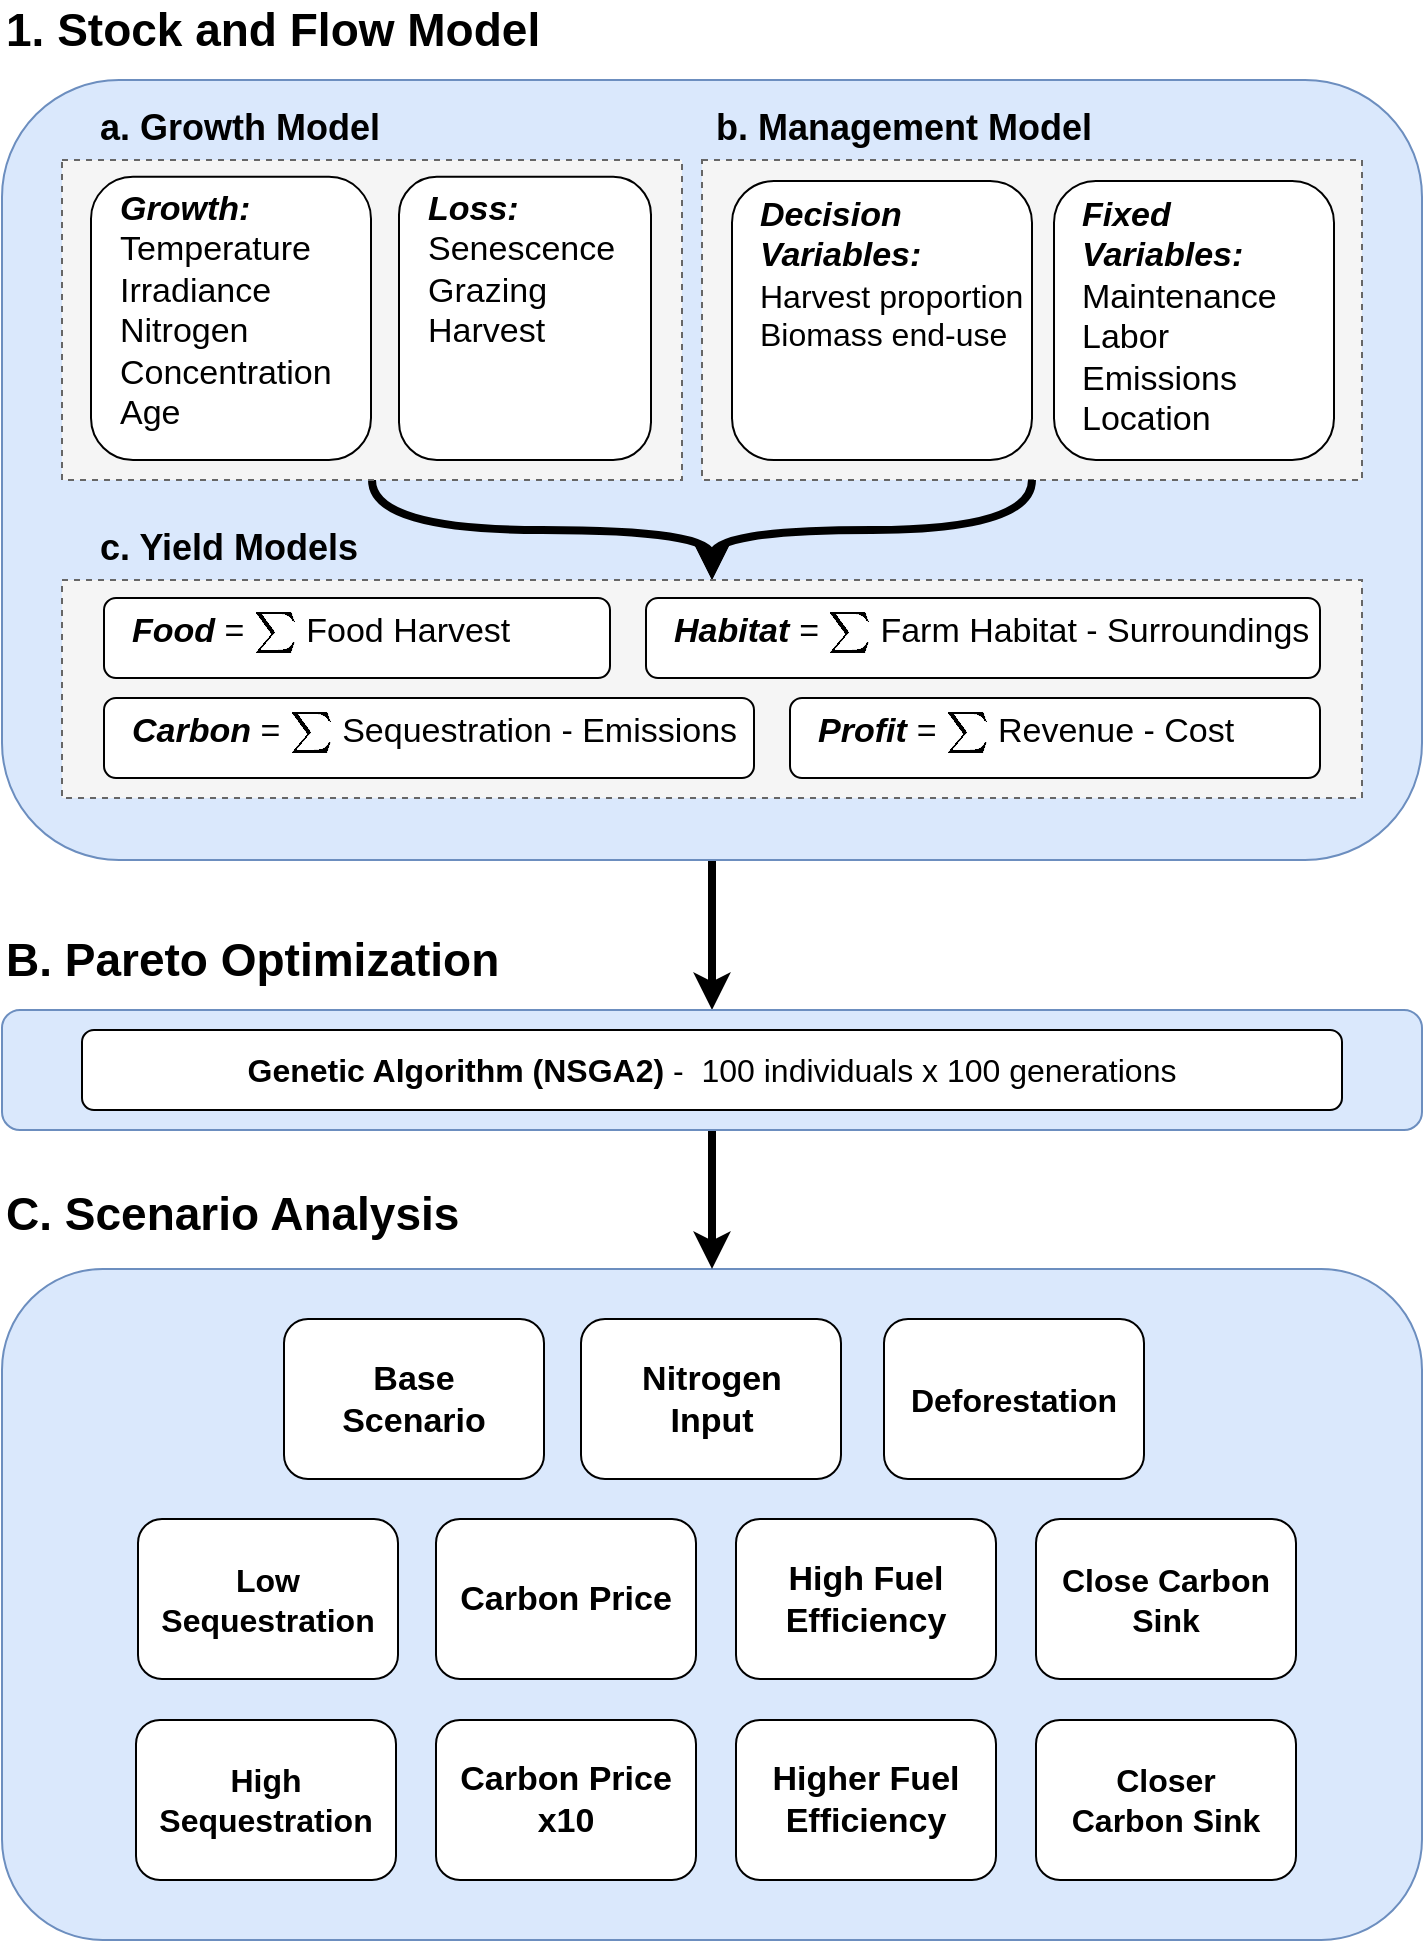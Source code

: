 <mxfile version="18.0.6" type="device"><diagram id="SnETF4j8OjRhtPgm7uCZ" name="Page-1"><mxGraphModel dx="1182" dy="722" grid="1" gridSize="10" guides="1" tooltips="1" connect="1" arrows="1" fold="1" page="1" pageScale="1" pageWidth="827" pageHeight="1169" math="1" shadow="0"><root><mxCell id="0"/><mxCell id="1" parent="0"/><mxCell id="WCjoXMeNrTKeiSgHxyg5-151" value="" style="rounded=1;whiteSpace=wrap;html=1;fontSize=16;fillColor=#dae8fc;strokeColor=#6c8ebf;" parent="1" vertex="1"><mxGeometry x="40" y="654.5" width="710" height="335.5" as="geometry"/></mxCell><mxCell id="WCjoXMeNrTKeiSgHxyg5-41" value="&lt;div style=&quot;font-size: 23px&quot; align=&quot;left&quot;&gt;&lt;b style=&quot;font-size: 23px&quot;&gt;C. Scenario Analysis&lt;/b&gt;&lt;b style=&quot;font-size: 23px&quot;&gt;&lt;font style=&quot;font-size: 23px&quot;&gt;&lt;br style=&quot;font-size: 23px&quot;&gt;&lt;/font&gt;&lt;/b&gt;&lt;/div&gt;" style="text;html=1;strokeColor=none;fillColor=none;align=left;verticalAlign=middle;whiteSpace=wrap;rounded=0;fontSize=23;" parent="1" vertex="1"><mxGeometry x="40" y="612" width="250" height="30" as="geometry"/></mxCell><mxCell id="WCjoXMeNrTKeiSgHxyg5-85" value="" style="endArrow=classic;html=1;rounded=0;fontSize=17;strokeWidth=4;curved=1;exitX=0.5;exitY=1;exitDx=0;exitDy=0;entryX=0.5;entryY=0;entryDx=0;entryDy=0;" parent="1" source="WCjoXMeNrTKeiSgHxyg5-35" target="WCjoXMeNrTKeiSgHxyg5-37" edge="1"><mxGeometry width="50" height="50" relative="1" as="geometry"><mxPoint x="360" y="470" as="sourcePoint"/><mxPoint x="410" y="420" as="targetPoint"/></mxGeometry></mxCell><mxCell id="WCjoXMeNrTKeiSgHxyg5-38" value="&lt;div style=&quot;font-size: 23px&quot; align=&quot;left&quot;&gt;&lt;b style=&quot;font-size: 23px&quot;&gt;B. Pareto Optimization&lt;/b&gt;&lt;b style=&quot;font-size: 23px&quot;&gt;&lt;font style=&quot;font-size: 23px&quot;&gt;&lt;br style=&quot;font-size: 23px&quot;&gt;&lt;/font&gt;&lt;/b&gt;&lt;/div&gt;" style="text;html=1;strokeColor=none;fillColor=none;align=left;verticalAlign=middle;whiteSpace=wrap;rounded=0;fontSize=23;" parent="1" vertex="1"><mxGeometry x="40" y="485" width="250" height="30" as="geometry"/></mxCell><mxCell id="WCjoXMeNrTKeiSgHxyg5-36" value="&lt;div style=&quot;font-size: 23px&quot; align=&quot;left&quot;&gt;&lt;b style=&quot;font-size: 23px&quot;&gt;&lt;font style=&quot;font-size: 23px&quot;&gt;1. Stock and Flow Model&lt;br style=&quot;font-size: 23px&quot;&gt;&lt;/font&gt;&lt;/b&gt;&lt;/div&gt;" style="text;html=1;strokeColor=none;fillColor=none;align=left;verticalAlign=middle;whiteSpace=wrap;rounded=0;fontSize=23;" parent="1" vertex="1"><mxGeometry x="40" y="20" width="300" height="30" as="geometry"/></mxCell><mxCell id="WCjoXMeNrTKeiSgHxyg5-35" value="" style="rounded=1;whiteSpace=wrap;html=1;fontSize=16;fillColor=#dae8fc;strokeColor=#6c8ebf;" parent="1" vertex="1"><mxGeometry x="40" y="60" width="710" height="390" as="geometry"/></mxCell><mxCell id="WCjoXMeNrTKeiSgHxyg5-2" value="" style="rounded=.5;whiteSpace=wrap;html=1;fontSize=16;dashed=1;fillColor=#f5f5f5;fontColor=#333333;strokeColor=#666666;" parent="1" vertex="1"><mxGeometry x="390" y="100" width="330" height="160" as="geometry"/></mxCell><mxCell id="WCjoXMeNrTKeiSgHxyg5-9" style="edgeStyle=orthogonalEdgeStyle;rounded=0;orthogonalLoop=1;jettySize=auto;html=1;entryX=0.5;entryY=0;entryDx=0;entryDy=0;fontSize=16;exitX=0.5;exitY=1;exitDx=0;exitDy=0;curved=1;strokeWidth=4;" parent="1" source="WCjoXMeNrTKeiSgHxyg5-2" target="WCjoXMeNrTKeiSgHxyg5-26" edge="1"><mxGeometry relative="1" as="geometry"><mxPoint x="395.0" y="267" as="targetPoint"/></mxGeometry></mxCell><mxCell id="WCjoXMeNrTKeiSgHxyg5-4" value="&lt;div align=&quot;left&quot;&gt;&lt;b&gt;&lt;font style=&quot;font-size: 18px&quot;&gt;b. Management Model&lt;br&gt;&lt;/font&gt;&lt;/b&gt;&lt;/div&gt;" style="text;html=1;strokeColor=none;fillColor=none;align=left;verticalAlign=middle;whiteSpace=wrap;rounded=0;" parent="1" vertex="1"><mxGeometry x="395" y="69" width="205" height="30" as="geometry"/></mxCell><mxCell id="WCjoXMeNrTKeiSgHxyg5-30" value="&lt;b&gt;&lt;font style=&quot;font-size: 17px&quot;&gt;&lt;i&gt;Decision Variables:&lt;/i&gt;&lt;/font&gt;&lt;/b&gt;&lt;div style=&quot;font-size: 16px&quot;&gt;&lt;font style=&quot;font-size: 16px&quot;&gt;Harvest proportion&lt;/font&gt;&lt;/div&gt;&lt;div style=&quot;font-size: 16px&quot;&gt;&lt;font style=&quot;font-size: 16px&quot;&gt;&lt;font style=&quot;font-size: 16px&quot;&gt;Biomass end-use&lt;/font&gt;&lt;/font&gt;&lt;/div&gt;" style="rounded=1;whiteSpace=wrap;html=1;fontSize=16;align=left;spacingLeft=12;verticalAlign=top;" parent="1" vertex="1"><mxGeometry x="405" y="110.51" width="150" height="139.5" as="geometry"/></mxCell><mxCell id="WCjoXMeNrTKeiSgHxyg5-33" style="edgeStyle=orthogonalEdgeStyle;curved=1;rounded=0;orthogonalLoop=1;jettySize=auto;html=1;fontSize=16;strokeWidth=4;entryX=0.5;entryY=0;entryDx=0;entryDy=0;exitX=0.5;exitY=1;exitDx=0;exitDy=0;" parent="1" source="WCjoXMeNrTKeiSgHxyg5-31" target="WCjoXMeNrTKeiSgHxyg5-26" edge="1"><mxGeometry relative="1" as="geometry"><mxPoint x="395.0" y="267" as="targetPoint"/></mxGeometry></mxCell><mxCell id="WCjoXMeNrTKeiSgHxyg5-34" value="&lt;font style=&quot;font-size: 17px&quot;&gt;&lt;b&gt;&lt;i&gt;&lt;font style=&quot;font-size: 17px&quot;&gt;Fixed Variables:&lt;/font&gt;&lt;/i&gt;&lt;/b&gt;&lt;font style=&quot;font-size: 17px&quot;&gt;&amp;nbsp; &lt;br&gt;&lt;/font&gt;&lt;/font&gt;&lt;div style=&quot;font-size: 17px&quot;&gt;&lt;font style=&quot;font-size: 17px&quot;&gt;Maintenance&lt;/font&gt;&lt;/div&gt;&lt;div style=&quot;font-size: 17px&quot;&gt;&lt;font style=&quot;font-size: 17px&quot;&gt;Labor&lt;br&gt;&lt;/font&gt;&lt;/div&gt;&lt;div style=&quot;font-size: 17px&quot;&gt;&lt;font style=&quot;font-size: 17px&quot;&gt;Emissions&lt;br&gt;&lt;/font&gt;&lt;/div&gt;&lt;div style=&quot;font-size: 17px&quot;&gt;&lt;font style=&quot;font-size: 17px&quot;&gt;Location&lt;br&gt;&lt;/font&gt;&lt;/div&gt;" style="rounded=1;whiteSpace=wrap;html=1;fontSize=16;align=left;spacingLeft=12;verticalAlign=top;" parent="1" vertex="1"><mxGeometry x="566" y="110.51" width="140" height="139.5" as="geometry"/></mxCell><mxCell id="WCjoXMeNrTKeiSgHxyg5-26" value="" style="rounded=.5;whiteSpace=wrap;html=1;fontSize=16;dashed=1;fillColor=#f5f5f5;fontColor=#333333;strokeColor=#666666;" parent="1" vertex="1"><mxGeometry x="70" y="310" width="650" height="109" as="geometry"/></mxCell><mxCell id="WCjoXMeNrTKeiSgHxyg5-18" value="&lt;font style=&quot;font-size: 17px;&quot;&gt;&lt;b style=&quot;font-size: 17px;&quot;&gt;&lt;i style=&quot;font-size: 17px;&quot;&gt;Carbon&lt;/i&gt; &lt;/b&gt;= &lt;/font&gt;&lt;font style=&quot;font-size: 17px;&quot;&gt;&lt;font style=&quot;font-size: 17px;&quot;&gt;\(\sum\) &lt;/font&gt;&lt;/font&gt;Sequestration - Emissions&lt;br style=&quot;font-size: 17px;&quot;&gt;&lt;div style=&quot;font-size: 17px;&quot; align=&quot;left&quot;&gt;&lt;font style=&quot;font-size: 17px;&quot;&gt;&lt;br style=&quot;font-size: 17px;&quot;&gt;&lt;/font&gt;&lt;/div&gt;&lt;div style=&quot;font-size: 17px;&quot; align=&quot;left&quot;&gt;&lt;font style=&quot;font-size: 17px;&quot;&gt;&lt;br style=&quot;font-size: 17px;&quot;&gt;&lt;/font&gt;&lt;/div&gt;&lt;div style=&quot;font-size: 17px;&quot; align=&quot;left&quot;&gt;&lt;font style=&quot;font-size: 17px;&quot;&gt;&lt;br style=&quot;font-size: 17px;&quot;&gt;&lt;/font&gt;&lt;/div&gt;&lt;div style=&quot;font-size: 17px;&quot; align=&quot;left&quot;&gt;&lt;br style=&quot;font-size: 17px;&quot;&gt;&lt;/div&gt;" style="rounded=1;whiteSpace=wrap;html=1;fontSize=17;align=left;spacingLeft=12;verticalAlign=top;" parent="1" vertex="1"><mxGeometry x="91" y="369" width="325" height="40" as="geometry"/></mxCell><mxCell id="WCjoXMeNrTKeiSgHxyg5-16" value="&lt;font style=&quot;font-size: 17px&quot;&gt;&lt;b&gt;&lt;i&gt;&lt;font style=&quot;font-size: 17px&quot;&gt;Habitat&lt;/font&gt;&lt;/i&gt;&lt;/b&gt;&lt;i&gt;&lt;font style=&quot;font-size: 17px&quot;&gt;&lt;b&gt; &lt;/b&gt;= &lt;/font&gt;&lt;/i&gt;&lt;font style=&quot;font-size: 17px&quot;&gt;\(\sum\)&lt;/font&gt;&lt;font style=&quot;font-size: 17px&quot;&gt; Farm Habitat - Surroundings&lt;br&gt;&lt;/font&gt;&lt;/font&gt;" style="rounded=1;whiteSpace=wrap;html=1;fontSize=16;align=left;spacingLeft=12;verticalAlign=top;" parent="1" vertex="1"><mxGeometry x="362" y="319" width="337" height="40" as="geometry"/></mxCell><mxCell id="WCjoXMeNrTKeiSgHxyg5-24" value="&lt;div style=&quot;font-size: 17px&quot; align=&quot;left&quot;&gt;&lt;font style=&quot;font-size: 17px&quot;&gt;&lt;b&gt;&lt;i&gt;Food&lt;/i&gt; &lt;/b&gt;= \(\sum\) Food Harvest&lt;/font&gt;&lt;/div&gt;&lt;div style=&quot;font-size: 17px&quot; align=&quot;left&quot;&gt;&lt;font style=&quot;font-size: 17px&quot;&gt;&lt;br&gt;&lt;/font&gt;&lt;/div&gt;&lt;div style=&quot;font-size: 17px&quot; align=&quot;left&quot;&gt;&lt;font style=&quot;font-size: 17px&quot;&gt;&lt;br&gt;&lt;/font&gt;&lt;/div&gt;&lt;div style=&quot;font-size: 17px&quot; align=&quot;left&quot;&gt;&lt;font style=&quot;font-size: 17px&quot;&gt;&lt;br&gt;&lt;/font&gt;&lt;/div&gt;&lt;div style=&quot;font-size: 17px&quot; align=&quot;left&quot;&gt;&lt;font style=&quot;font-size: 17px&quot;&gt;&lt;br&gt;&lt;/font&gt;&lt;/div&gt;" style="rounded=1;whiteSpace=wrap;html=1;fontSize=16;align=left;spacingLeft=12;verticalAlign=top;" parent="1" vertex="1"><mxGeometry x="91" y="319" width="253" height="40" as="geometry"/></mxCell><mxCell id="WCjoXMeNrTKeiSgHxyg5-25" value="&lt;div style=&quot;font-size: 17px&quot;&gt;&lt;font style=&quot;font-size: 17px&quot;&gt;&lt;b&gt;&lt;i&gt;&lt;font style=&quot;font-size: 17px&quot;&gt;Profit&lt;/font&gt;&lt;/i&gt;&lt;/b&gt;&lt;i&gt;&lt;font style=&quot;font-size: 17px&quot;&gt;&lt;b&gt; &lt;/b&gt;=&lt;/font&gt;&lt;/i&gt; &lt;font style=&quot;font-size: 17px&quot;&gt;\(\sum\)&lt;/font&gt; Revenue - Cost&lt;br&gt;&lt;/font&gt;&lt;/div&gt;" style="rounded=1;whiteSpace=wrap;html=1;fontSize=16;align=left;spacingLeft=12;verticalAlign=top;" parent="1" vertex="1"><mxGeometry x="434" y="369" width="265" height="40" as="geometry"/></mxCell><mxCell id="WCjoXMeNrTKeiSgHxyg5-5" value="&lt;div align=&quot;left&quot;&gt;&lt;b&gt;&lt;font style=&quot;font-size: 18px&quot;&gt;a. Growth Model&lt;br&gt;&lt;/font&gt;&lt;/b&gt;&lt;/div&gt;" style="text;html=1;strokeColor=none;fillColor=none;align=left;verticalAlign=middle;whiteSpace=wrap;rounded=0;" parent="1" vertex="1"><mxGeometry x="87" y="69" width="250" height="30" as="geometry"/></mxCell><mxCell id="WCjoXMeNrTKeiSgHxyg5-15" value="&lt;div align=&quot;left&quot;&gt;&lt;b&gt;&lt;font style=&quot;font-size: 18px&quot;&gt;c. Yield Models&lt;br&gt;&lt;/font&gt;&lt;/b&gt;&lt;/div&gt;" style="text;html=1;strokeColor=none;fillColor=none;align=left;verticalAlign=middle;whiteSpace=wrap;rounded=0;" parent="1" vertex="1"><mxGeometry x="87" y="279" width="180" height="30" as="geometry"/></mxCell><mxCell id="WCjoXMeNrTKeiSgHxyg5-157" style="edgeStyle=orthogonalEdgeStyle;curved=1;rounded=0;orthogonalLoop=1;jettySize=auto;html=1;entryX=0.5;entryY=0;entryDx=0;entryDy=0;fontSize=17;strokeWidth=4;" parent="1" source="WCjoXMeNrTKeiSgHxyg5-37" target="WCjoXMeNrTKeiSgHxyg5-151" edge="1"><mxGeometry relative="1" as="geometry"/></mxCell><mxCell id="WCjoXMeNrTKeiSgHxyg5-31" value="" style="rounded=.5;whiteSpace=wrap;html=1;fontSize=16;fillColor=#f5f5f5;fontColor=#333333;strokeColor=#666666;dashed=1;" parent="1" vertex="1"><mxGeometry x="70" y="100" width="310" height="160" as="geometry"/></mxCell><mxCell id="WCjoXMeNrTKeiSgHxyg5-1" value="&lt;div style=&quot;font-size: 17px&quot; align=&quot;left&quot;&gt;&lt;font style=&quot;font-size: 17px&quot;&gt;&lt;b&gt;&lt;i&gt;Growth&lt;/i&gt;&lt;i&gt;:&lt;/i&gt; &lt;/b&gt;&lt;br&gt;&lt;/font&gt;&lt;/div&gt;&lt;div style=&quot;font-size: 17px&quot; align=&quot;left&quot;&gt;&lt;font style=&quot;font-size: 17px&quot;&gt;Temperature&lt;/font&gt;&lt;/div&gt;&lt;div style=&quot;font-size: 17px&quot; align=&quot;left&quot;&gt;&lt;font style=&quot;font-size: 17px&quot;&gt;Irradiance&lt;/font&gt;&lt;/div&gt;&lt;div style=&quot;font-size: 17px&quot; align=&quot;left&quot;&gt;&lt;font style=&quot;font-size: 17px&quot;&gt;Nitrogen Concentration&lt;/font&gt;&lt;/div&gt;&lt;div style=&quot;font-size: 17px&quot; align=&quot;left&quot;&gt;&lt;font style=&quot;font-size: 17px&quot;&gt;&lt;font style=&quot;font-size: 17px&quot;&gt;Age&lt;/font&gt;&lt;br&gt;&lt;/font&gt;&lt;/div&gt;&lt;div style=&quot;font-size: 17px&quot; align=&quot;left&quot;&gt;&lt;font style=&quot;font-size: 17px&quot;&gt;&lt;br&gt;&lt;/font&gt;&lt;/div&gt;&lt;div style=&quot;font-size: 17px&quot; align=&quot;left&quot;&gt;&lt;font style=&quot;font-size: 17px&quot;&gt;&lt;br&gt;&lt;/font&gt;&lt;/div&gt;" style="rounded=1;whiteSpace=wrap;html=1;fontSize=16;align=left;spacingLeft=12;verticalAlign=top;" parent="1" vertex="1"><mxGeometry x="84.5" y="108.43" width="140" height="141.57" as="geometry"/></mxCell><mxCell id="WCjoXMeNrTKeiSgHxyg5-6" value="&lt;font style=&quot;font-size: 17px&quot;&gt;&lt;b&gt;&lt;i&gt;&lt;font style=&quot;font-size: 17px&quot;&gt;Loss:&lt;/font&gt;&lt;/i&gt;&lt;/b&gt;&lt;/font&gt;&lt;div style=&quot;font-size: 17px&quot; align=&quot;left&quot;&gt;&lt;font style=&quot;font-size: 17px&quot;&gt;Senescence&lt;/font&gt;&lt;/div&gt;&lt;div style=&quot;font-size: 17px&quot; align=&quot;left&quot;&gt;&lt;font style=&quot;font-size: 17px&quot;&gt;Grazing&lt;/font&gt;&lt;/div&gt;&lt;div style=&quot;font-size: 17px&quot; align=&quot;left&quot;&gt;&lt;font style=&quot;font-size: 17px&quot;&gt;Harvest&lt;/font&gt;&lt;/div&gt;" style="rounded=1;whiteSpace=wrap;html=1;fontSize=16;align=left;spacingLeft=12;verticalAlign=top;" parent="1" vertex="1"><mxGeometry x="238.5" y="108.43" width="126" height="141.57" as="geometry"/></mxCell><mxCell id="WCjoXMeNrTKeiSgHxyg5-122" value="&lt;div&gt;&lt;b&gt;&lt;font style=&quot;font-size: 17px&quot;&gt;Base Scenario&lt;/font&gt;&lt;/b&gt;&lt;/div&gt;" style="rounded=1;whiteSpace=wrap;html=1;fontSize=16;align=center;spacingLeft=10;verticalAlign=middle;spacingRight=10;" parent="1" vertex="1"><mxGeometry x="181" y="679.5" width="130" height="80" as="geometry"/></mxCell><mxCell id="WCjoXMeNrTKeiSgHxyg5-149" value="&lt;div&gt;&lt;b&gt;&lt;font style=&quot;font-size: 17px&quot;&gt;Nitrogen Input&lt;br&gt;&lt;/font&gt;&lt;/b&gt;&lt;/div&gt;" style="rounded=1;whiteSpace=wrap;html=1;fontSize=16;align=center;spacingLeft=10;verticalAlign=middle;spacingRight=10;" parent="1" vertex="1"><mxGeometry x="329.5" y="679.5" width="130" height="80" as="geometry"/></mxCell><mxCell id="WCjoXMeNrTKeiSgHxyg5-119" value="&lt;b&gt;High Sequestration&lt;br&gt;&lt;/b&gt;" style="rounded=1;whiteSpace=wrap;html=1;fontSize=16;align=center;spacingLeft=10;verticalAlign=middle;spacingRight=10;" parent="1" vertex="1"><mxGeometry x="107" y="880" width="130" height="80" as="geometry"/></mxCell><mxCell id="WCjoXMeNrTKeiSgHxyg5-140" value="&lt;b&gt;Deforestation&lt;/b&gt;" style="rounded=1;whiteSpace=wrap;html=1;fontSize=16;align=center;spacingLeft=10;verticalAlign=middle;spacingRight=10;" parent="1" vertex="1"><mxGeometry x="481" y="679.5" width="130" height="80" as="geometry"/></mxCell><mxCell id="WCjoXMeNrTKeiSgHxyg5-125" value="&lt;div&gt;&lt;b&gt;&lt;font style=&quot;font-size: 17px&quot;&gt;Carbon Price&lt;/font&gt;&lt;/b&gt;&lt;br&gt;&lt;/div&gt;" style="rounded=1;whiteSpace=wrap;html=1;fontSize=16;align=center;spacingLeft=10;verticalAlign=middle;spacingRight=10;" parent="1" vertex="1"><mxGeometry x="257" y="779.5" width="130" height="80" as="geometry"/></mxCell><mxCell id="WCjoXMeNrTKeiSgHxyg5-128" value="&lt;div&gt;&lt;b&gt;&lt;font style=&quot;font-size: 17px&quot;&gt;Carbon Price x10&lt;/font&gt;&lt;/b&gt;&lt;br&gt;&lt;/div&gt;" style="rounded=1;whiteSpace=wrap;html=1;fontSize=16;align=center;spacingLeft=10;verticalAlign=middle;spacingRight=10;" parent="1" vertex="1"><mxGeometry x="257" y="880" width="130" height="80" as="geometry"/></mxCell><mxCell id="WCjoXMeNrTKeiSgHxyg5-37" value="" style="rounded=1;whiteSpace=wrap;html=1;fontSize=16;fillColor=#dae8fc;strokeColor=#6c8ebf;" parent="1" vertex="1"><mxGeometry x="40" y="525" width="710" height="60" as="geometry"/></mxCell><mxCell id="WCjoXMeNrTKeiSgHxyg5-39" value="&lt;b&gt;Genetic Algorithm (NSGA2)&lt;/b&gt; -&amp;nbsp; 100 individuals x 100 generations" style="rounded=1;whiteSpace=wrap;html=1;fontSize=16;align=center;spacingLeft=0;verticalAlign=middle;aspect=fixed;" parent="1" vertex="1"><mxGeometry x="80" y="535" width="630" height="40" as="geometry"/></mxCell><mxCell id="WCjoXMeNrTKeiSgHxyg5-137" value="&lt;div&gt;&lt;b&gt;&lt;font style=&quot;font-size: 17px&quot;&gt;High Fuel Efficiency&lt;/font&gt;&lt;/b&gt;&lt;br&gt;&lt;/div&gt;" style="rounded=1;whiteSpace=wrap;html=1;fontSize=16;align=center;spacingLeft=0;verticalAlign=middle;" parent="1" vertex="1"><mxGeometry x="407" y="779.5" width="130" height="80" as="geometry"/></mxCell><mxCell id="RKzPrkhx5AG3ztCzE7_O-1" value="&lt;div&gt;&lt;b&gt;Closer Carbon Sink&lt;/b&gt;&lt;/div&gt;" style="rounded=1;whiteSpace=wrap;html=1;fontSize=16;align=center;spacingLeft=10;verticalAlign=middle;spacingRight=10;" vertex="1" parent="1"><mxGeometry x="557" y="880" width="130" height="80" as="geometry"/></mxCell><mxCell id="RKzPrkhx5AG3ztCzE7_O-3" value="&lt;b&gt;Low Sequestration&lt;br&gt;&lt;/b&gt;" style="rounded=1;whiteSpace=wrap;html=1;fontSize=16;align=center;spacingLeft=10;verticalAlign=middle;spacingRight=10;" vertex="1" parent="1"><mxGeometry x="108" y="779.5" width="130" height="80" as="geometry"/></mxCell><mxCell id="RKzPrkhx5AG3ztCzE7_O-4" value="&lt;div&gt;&lt;b&gt;&lt;font style=&quot;font-size: 17px&quot;&gt;Higher Fuel Efficiency&lt;/font&gt;&lt;/b&gt;&lt;br&gt;&lt;/div&gt;" style="rounded=1;whiteSpace=wrap;html=1;fontSize=16;align=center;spacingLeft=0;verticalAlign=middle;" vertex="1" parent="1"><mxGeometry x="407" y="880" width="130" height="80" as="geometry"/></mxCell><mxCell id="RKzPrkhx5AG3ztCzE7_O-5" value="&lt;div&gt;&lt;b&gt;Close Carbon Sink&lt;/b&gt;&lt;/div&gt;" style="rounded=1;whiteSpace=wrap;html=1;fontSize=16;align=center;spacingLeft=10;verticalAlign=middle;spacingRight=10;" vertex="1" parent="1"><mxGeometry x="557" y="779.5" width="130" height="80" as="geometry"/></mxCell></root></mxGraphModel></diagram></mxfile>
